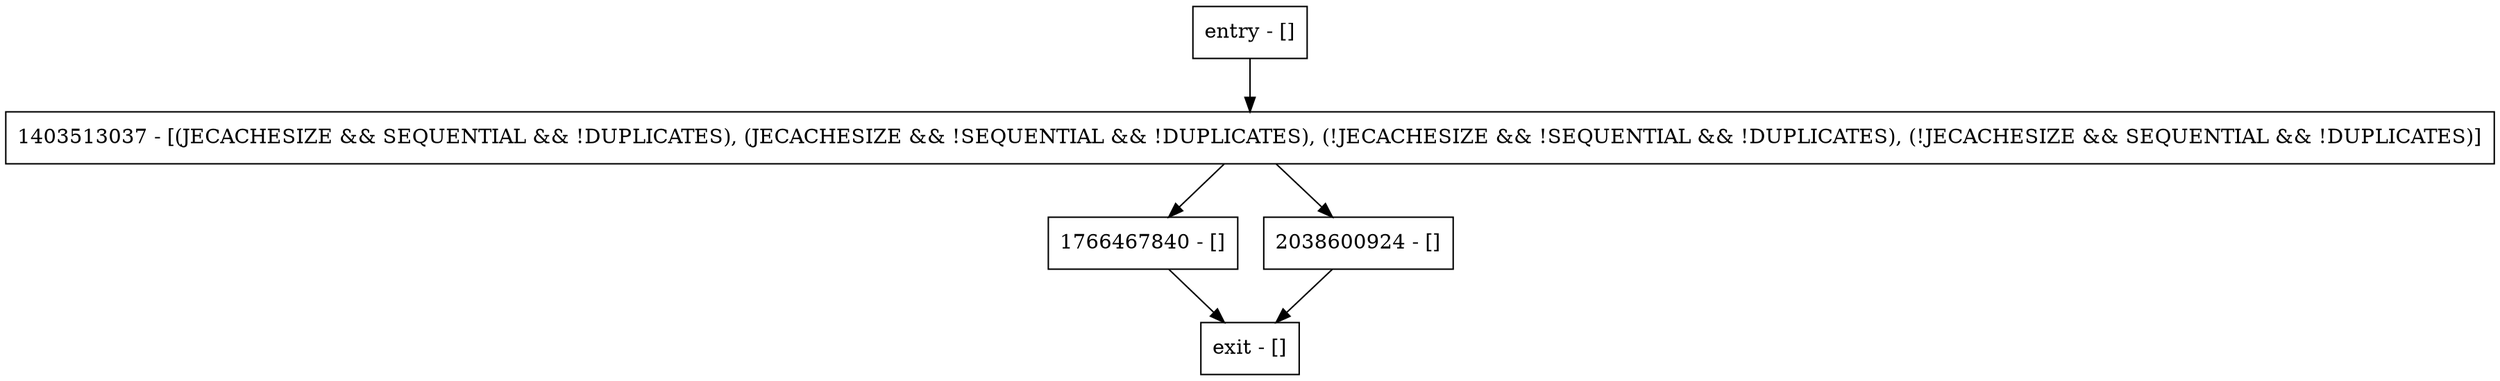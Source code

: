 digraph noteRepChange {
node [shape=record];
entry [label="entry - []"];
exit [label="exit - []"];
1766467840 [label="1766467840 - []"];
1403513037 [label="1403513037 - [(JECACHESIZE && SEQUENTIAL && !DUPLICATES), (JECACHESIZE && !SEQUENTIAL && !DUPLICATES), (!JECACHESIZE && !SEQUENTIAL && !DUPLICATES), (!JECACHESIZE && SEQUENTIAL && !DUPLICATES)]"];
2038600924 [label="2038600924 - []"];
entry;
exit;
entry -> 1403513037;
1766467840 -> exit;
1403513037 -> 1766467840;
1403513037 -> 2038600924;
2038600924 -> exit;
}
